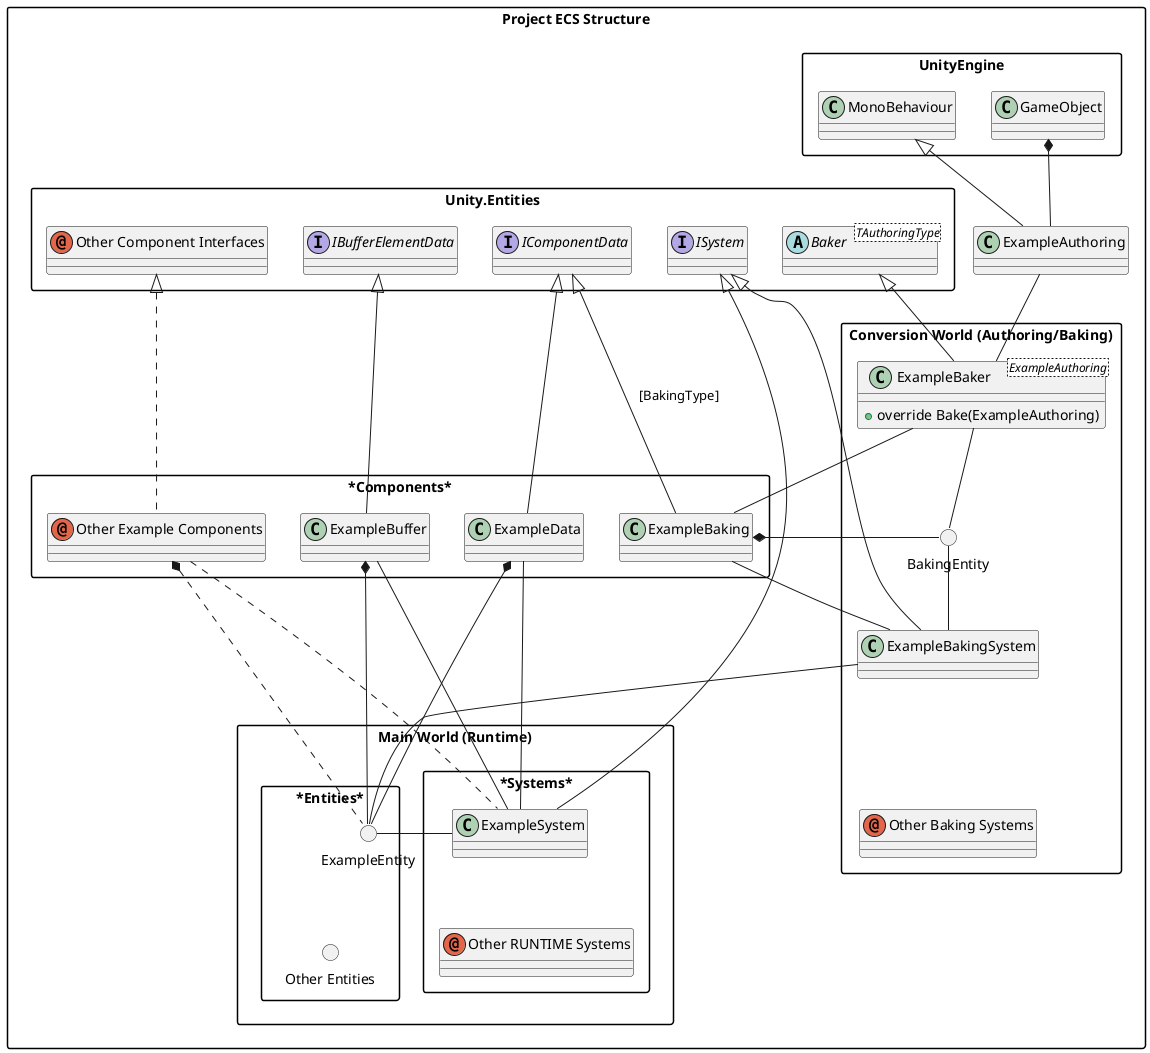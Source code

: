 @startuml
'https://plantuml.com/class-diagram
skinparam groupInheritance 3
skinparam packageStyle Rectangle
set separator none

package "Project ECS Structure"
{
    namespace UnityEngine{
        class MonoBehaviour
        class GameObject
    }
    
    namespace Unity.Entities{
        abstract class Baker<TAuthoringType>
        interface ISystem
        interface IComponentData
        interface IBufferElementData
        annotation "Other Component Interfaces"
    }
    
    package "*Components*"{
        class ExampleBaking 
        class ExampleData
        class ExampleBuffer 
        annotation "Other Example Components"
    }
        IComponentData <|-- ExampleData
        IBufferElementData <|-- ExampleBuffer
        "Other Component Interfaces" <|.. "Other Example Components"
        IComponentData <|-- ExampleBaking :[BakingType]
    
    class ExampleAuthoring
        MonoBehaviour <|-- ExampleAuthoring
        GameObject *-- ExampleAuthoring
        
    package "Conversion World (Authoring/Baking)"{
        class ExampleBaker<ExampleAuthoring>
        {
        + override Bake(ExampleAuthoring)
        }
            Baker <|-- ExampleBaker
            ExampleAuthoring -- ExampleBaker
            ExampleBaker -- ExampleBaking
        
        circle BakingEntity
            ExampleBaker -- BakingEntity
            ExampleBaking *-- BakingEntity
        
        class ExampleBakingSystem
            ISystem <|-- ExampleBakingSystem
            BakingEntity -- ExampleBakingSystem
            ExampleBaking -- ExampleBakingSystem
            
        annotation "Other Baking Systems"
            ExampleBakingSystem -[hidden]- "Other Baking Systems"
    }
    
    package "Main World (Runtime)"{
        package "*Entities*"{
            circle ExampleEntity
                ExampleBakingSystem -- ExampleEntity
                ExampleData *- ExampleEntity
                ExampleBuffer *- ExampleEntity
                "Other Example Components" *. ExampleEntity
            circle "Other Entities"
        }
            ExampleEntity -[hidden]- "Other Entities"

        package "*Systems*"{
            class ExampleSystem 
                ISystem <|-- ExampleSystem
                ExampleEntity - ExampleSystem
                ExampleData -- ExampleSystem
                ExampleBuffer -- ExampleSystem
                "Other Example Components" .. ExampleSystem
            annotation "Other RUNTIME Systems"
        }
            ExampleSystem -[hidden]- "Other RUNTIME Systems"
    }
    
}    
@enduml
